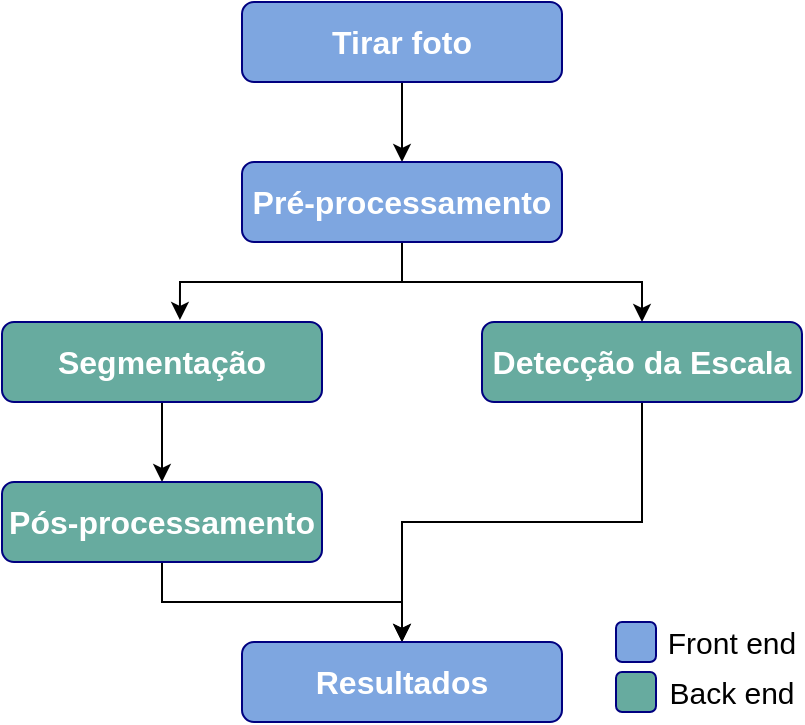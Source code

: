 <mxfile version="21.6.9" type="github">
  <diagram name="Página-1" id="_b_gvLty3kB1Mi460KoI">
    <mxGraphModel dx="819" dy="459" grid="1" gridSize="10" guides="1" tooltips="1" connect="1" arrows="1" fold="1" page="1" pageScale="1" pageWidth="827" pageHeight="1169" math="0" shadow="0">
      <root>
        <mxCell id="0" />
        <mxCell id="1" parent="0" />
        <mxCell id="73kqTivK47yNXy63NgyL-8" style="edgeStyle=orthogonalEdgeStyle;rounded=0;orthogonalLoop=1;jettySize=auto;html=1;exitX=0.5;exitY=1;exitDx=0;exitDy=0;entryX=0.5;entryY=0;entryDx=0;entryDy=0;" edge="1" parent="1" source="73kqTivK47yNXy63NgyL-1" target="73kqTivK47yNXy63NgyL-2">
          <mxGeometry relative="1" as="geometry" />
        </mxCell>
        <mxCell id="73kqTivK47yNXy63NgyL-1" value="&lt;font style=&quot;font-size: 16px;&quot;&gt;Tirar foto&lt;/font&gt;" style="rounded=1;whiteSpace=wrap;html=1;strokeColor=#000080;fillColor=#7EA6E0;fontStyle=1;fontColor=#FFFFFF;fontSize=16;" vertex="1" parent="1">
          <mxGeometry x="200" y="80" width="160" height="40" as="geometry" />
        </mxCell>
        <mxCell id="73kqTivK47yNXy63NgyL-9" style="edgeStyle=orthogonalEdgeStyle;rounded=0;orthogonalLoop=1;jettySize=auto;html=1;exitX=0.5;exitY=1;exitDx=0;exitDy=0;entryX=0.556;entryY=-0.025;entryDx=0;entryDy=0;entryPerimeter=0;" edge="1" parent="1" source="73kqTivK47yNXy63NgyL-2" target="73kqTivK47yNXy63NgyL-3">
          <mxGeometry relative="1" as="geometry" />
        </mxCell>
        <mxCell id="73kqTivK47yNXy63NgyL-11" style="edgeStyle=orthogonalEdgeStyle;rounded=0;orthogonalLoop=1;jettySize=auto;html=1;exitX=0.5;exitY=1;exitDx=0;exitDy=0;entryX=0.5;entryY=0;entryDx=0;entryDy=0;" edge="1" parent="1" source="73kqTivK47yNXy63NgyL-2" target="73kqTivK47yNXy63NgyL-4">
          <mxGeometry relative="1" as="geometry" />
        </mxCell>
        <mxCell id="73kqTivK47yNXy63NgyL-2" value="&lt;font style=&quot;font-size: 16px;&quot;&gt;Pré-processamento&lt;/font&gt;" style="rounded=1;whiteSpace=wrap;html=1;strokeColor=#000080;fillColor=#7EA6E0;fontStyle=1;fontColor=#FFFFFF;fontSize=16;" vertex="1" parent="1">
          <mxGeometry x="200" y="160" width="160" height="40" as="geometry" />
        </mxCell>
        <mxCell id="73kqTivK47yNXy63NgyL-12" style="edgeStyle=orthogonalEdgeStyle;rounded=0;orthogonalLoop=1;jettySize=auto;html=1;exitX=0.5;exitY=1;exitDx=0;exitDy=0;entryX=0.5;entryY=0;entryDx=0;entryDy=0;" edge="1" parent="1" source="73kqTivK47yNXy63NgyL-3" target="73kqTivK47yNXy63NgyL-6">
          <mxGeometry relative="1" as="geometry" />
        </mxCell>
        <mxCell id="73kqTivK47yNXy63NgyL-3" value="&lt;font style=&quot;font-size: 16px;&quot;&gt;Segmentação&lt;/font&gt;" style="rounded=1;whiteSpace=wrap;html=1;strokeColor=#000080;fillColor=#67AB9F;fontStyle=1;fontColor=#FFFFFF;fontSize=16;" vertex="1" parent="1">
          <mxGeometry x="80" y="240" width="160" height="40" as="geometry" />
        </mxCell>
        <mxCell id="73kqTivK47yNXy63NgyL-13" style="edgeStyle=orthogonalEdgeStyle;rounded=0;orthogonalLoop=1;jettySize=auto;html=1;exitX=0.5;exitY=1;exitDx=0;exitDy=0;entryX=0.5;entryY=0;entryDx=0;entryDy=0;" edge="1" parent="1" source="73kqTivK47yNXy63NgyL-4" target="73kqTivK47yNXy63NgyL-7">
          <mxGeometry relative="1" as="geometry" />
        </mxCell>
        <mxCell id="73kqTivK47yNXy63NgyL-4" value="&lt;font style=&quot;font-size: 16px;&quot;&gt;Detecção da Escala&lt;/font&gt;" style="rounded=1;whiteSpace=wrap;html=1;strokeColor=#000080;fillColor=#67AB9F;fontStyle=1;fontColor=#FFFFFF;fontSize=16;" vertex="1" parent="1">
          <mxGeometry x="320" y="240" width="160" height="40" as="geometry" />
        </mxCell>
        <mxCell id="73kqTivK47yNXy63NgyL-14" style="edgeStyle=orthogonalEdgeStyle;rounded=0;orthogonalLoop=1;jettySize=auto;html=1;exitX=0.5;exitY=1;exitDx=0;exitDy=0;entryX=0.5;entryY=0;entryDx=0;entryDy=0;" edge="1" parent="1" source="73kqTivK47yNXy63NgyL-6" target="73kqTivK47yNXy63NgyL-7">
          <mxGeometry relative="1" as="geometry" />
        </mxCell>
        <mxCell id="73kqTivK47yNXy63NgyL-6" value="&lt;font style=&quot;font-size: 16px;&quot;&gt;Pós-processamento&lt;/font&gt;" style="rounded=1;whiteSpace=wrap;html=1;strokeColor=#000080;fillColor=#67AB9F;fontStyle=1;fontColor=#FFFFFF;fontSize=16;" vertex="1" parent="1">
          <mxGeometry x="80" y="320" width="160" height="40" as="geometry" />
        </mxCell>
        <mxCell id="73kqTivK47yNXy63NgyL-7" value="&lt;font style=&quot;font-size: 16px;&quot;&gt;Resultados&lt;/font&gt;" style="rounded=1;whiteSpace=wrap;html=1;strokeColor=#000080;fillColor=#7EA6E0;fontStyle=1;fontColor=#FFFFFF;fontSize=16;" vertex="1" parent="1">
          <mxGeometry x="200" y="400" width="160" height="40" as="geometry" />
        </mxCell>
        <mxCell id="73kqTivK47yNXy63NgyL-29" value="" style="rounded=1;whiteSpace=wrap;html=1;strokeColor=#000080;fillColor=#7EA6E0;fontStyle=1;fontColor=#FFFFFF;fontSize=16;" vertex="1" parent="1">
          <mxGeometry x="387" y="390" width="20" height="20" as="geometry" />
        </mxCell>
        <mxCell id="73kqTivK47yNXy63NgyL-30" value="Front end" style="text;html=1;strokeColor=none;fillColor=none;align=center;verticalAlign=middle;whiteSpace=wrap;rounded=0;fontSize=15;" vertex="1" parent="1">
          <mxGeometry x="410" y="385" width="70" height="30" as="geometry" />
        </mxCell>
        <mxCell id="73kqTivK47yNXy63NgyL-32" value="" style="rounded=1;whiteSpace=wrap;html=1;strokeColor=#000080;fillColor=#67AB9F;fontStyle=1;fontColor=#FFFFFF;fontSize=16;" vertex="1" parent="1">
          <mxGeometry x="387" y="415" width="20" height="20" as="geometry" />
        </mxCell>
        <mxCell id="73kqTivK47yNXy63NgyL-33" value="Back end" style="text;html=1;strokeColor=none;fillColor=none;align=center;verticalAlign=middle;whiteSpace=wrap;rounded=0;fontSize=15;" vertex="1" parent="1">
          <mxGeometry x="410" y="410" width="70" height="30" as="geometry" />
        </mxCell>
      </root>
    </mxGraphModel>
  </diagram>
</mxfile>
